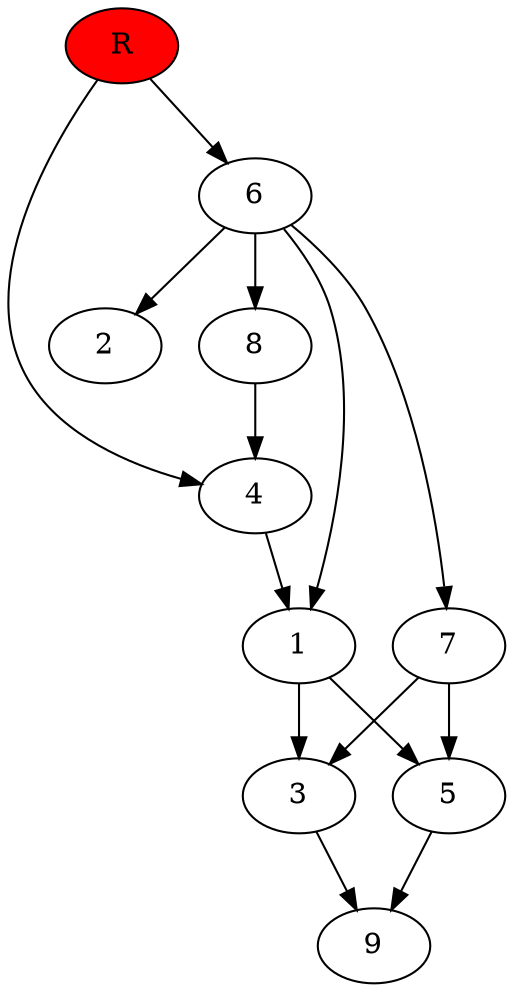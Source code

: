 digraph prb7841 {
	1
	2
	3
	4
	5
	6
	7
	8
	R [fillcolor="#ff0000" style=filled]
	1 -> 3
	1 -> 5
	3 -> 9
	4 -> 1
	5 -> 9
	6 -> 1
	6 -> 2
	6 -> 7
	6 -> 8
	7 -> 3
	7 -> 5
	8 -> 4
	R -> 4
	R -> 6
}
